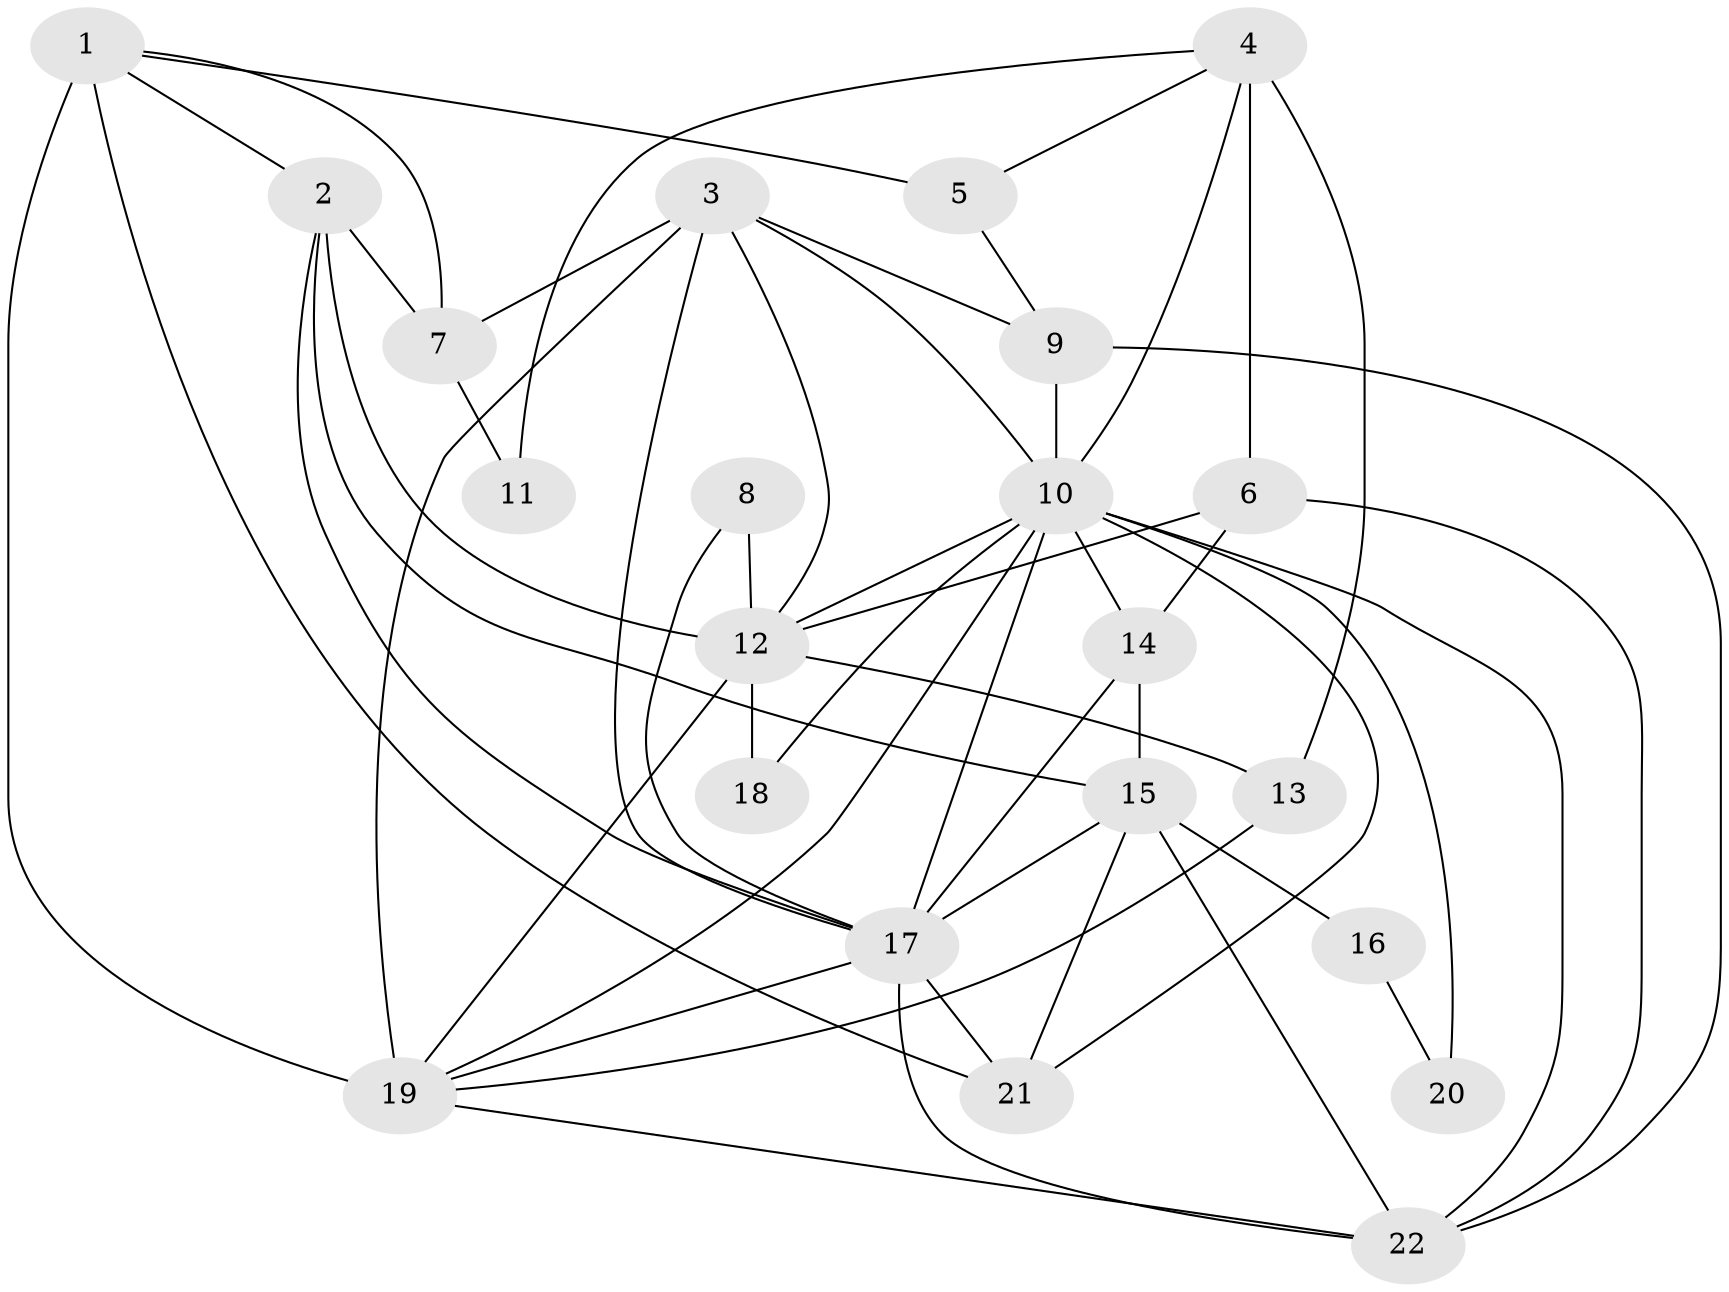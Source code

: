 // original degree distribution, {3: 0.2962962962962963, 8: 0.018518518518518517, 10: 0.018518518518518517, 6: 0.09259259259259259, 2: 0.16666666666666666, 5: 0.16666666666666666, 4: 0.2222222222222222, 9: 0.018518518518518517}
// Generated by graph-tools (version 1.1) at 2025/37/03/04/25 23:37:03]
// undirected, 22 vertices, 52 edges
graph export_dot {
  node [color=gray90,style=filled];
  1;
  2;
  3;
  4;
  5;
  6;
  7;
  8;
  9;
  10;
  11;
  12;
  13;
  14;
  15;
  16;
  17;
  18;
  19;
  20;
  21;
  22;
  1 -- 2 [weight=1.0];
  1 -- 5 [weight=2.0];
  1 -- 7 [weight=1.0];
  1 -- 19 [weight=4.0];
  1 -- 21 [weight=1.0];
  2 -- 7 [weight=2.0];
  2 -- 12 [weight=2.0];
  2 -- 15 [weight=1.0];
  2 -- 17 [weight=1.0];
  3 -- 7 [weight=1.0];
  3 -- 9 [weight=1.0];
  3 -- 10 [weight=1.0];
  3 -- 12 [weight=1.0];
  3 -- 17 [weight=2.0];
  3 -- 19 [weight=3.0];
  4 -- 5 [weight=1.0];
  4 -- 6 [weight=2.0];
  4 -- 10 [weight=1.0];
  4 -- 11 [weight=1.0];
  4 -- 13 [weight=2.0];
  5 -- 9 [weight=1.0];
  6 -- 12 [weight=1.0];
  6 -- 14 [weight=1.0];
  6 -- 22 [weight=2.0];
  7 -- 11 [weight=1.0];
  8 -- 12 [weight=1.0];
  8 -- 17 [weight=1.0];
  9 -- 10 [weight=2.0];
  9 -- 22 [weight=1.0];
  10 -- 12 [weight=1.0];
  10 -- 14 [weight=1.0];
  10 -- 17 [weight=2.0];
  10 -- 18 [weight=1.0];
  10 -- 19 [weight=1.0];
  10 -- 20 [weight=2.0];
  10 -- 21 [weight=1.0];
  10 -- 22 [weight=2.0];
  12 -- 13 [weight=2.0];
  12 -- 18 [weight=2.0];
  12 -- 19 [weight=1.0];
  13 -- 19 [weight=1.0];
  14 -- 15 [weight=1.0];
  14 -- 17 [weight=1.0];
  15 -- 16 [weight=2.0];
  15 -- 17 [weight=1.0];
  15 -- 21 [weight=1.0];
  15 -- 22 [weight=1.0];
  16 -- 20 [weight=1.0];
  17 -- 19 [weight=1.0];
  17 -- 21 [weight=2.0];
  17 -- 22 [weight=1.0];
  19 -- 22 [weight=3.0];
}
